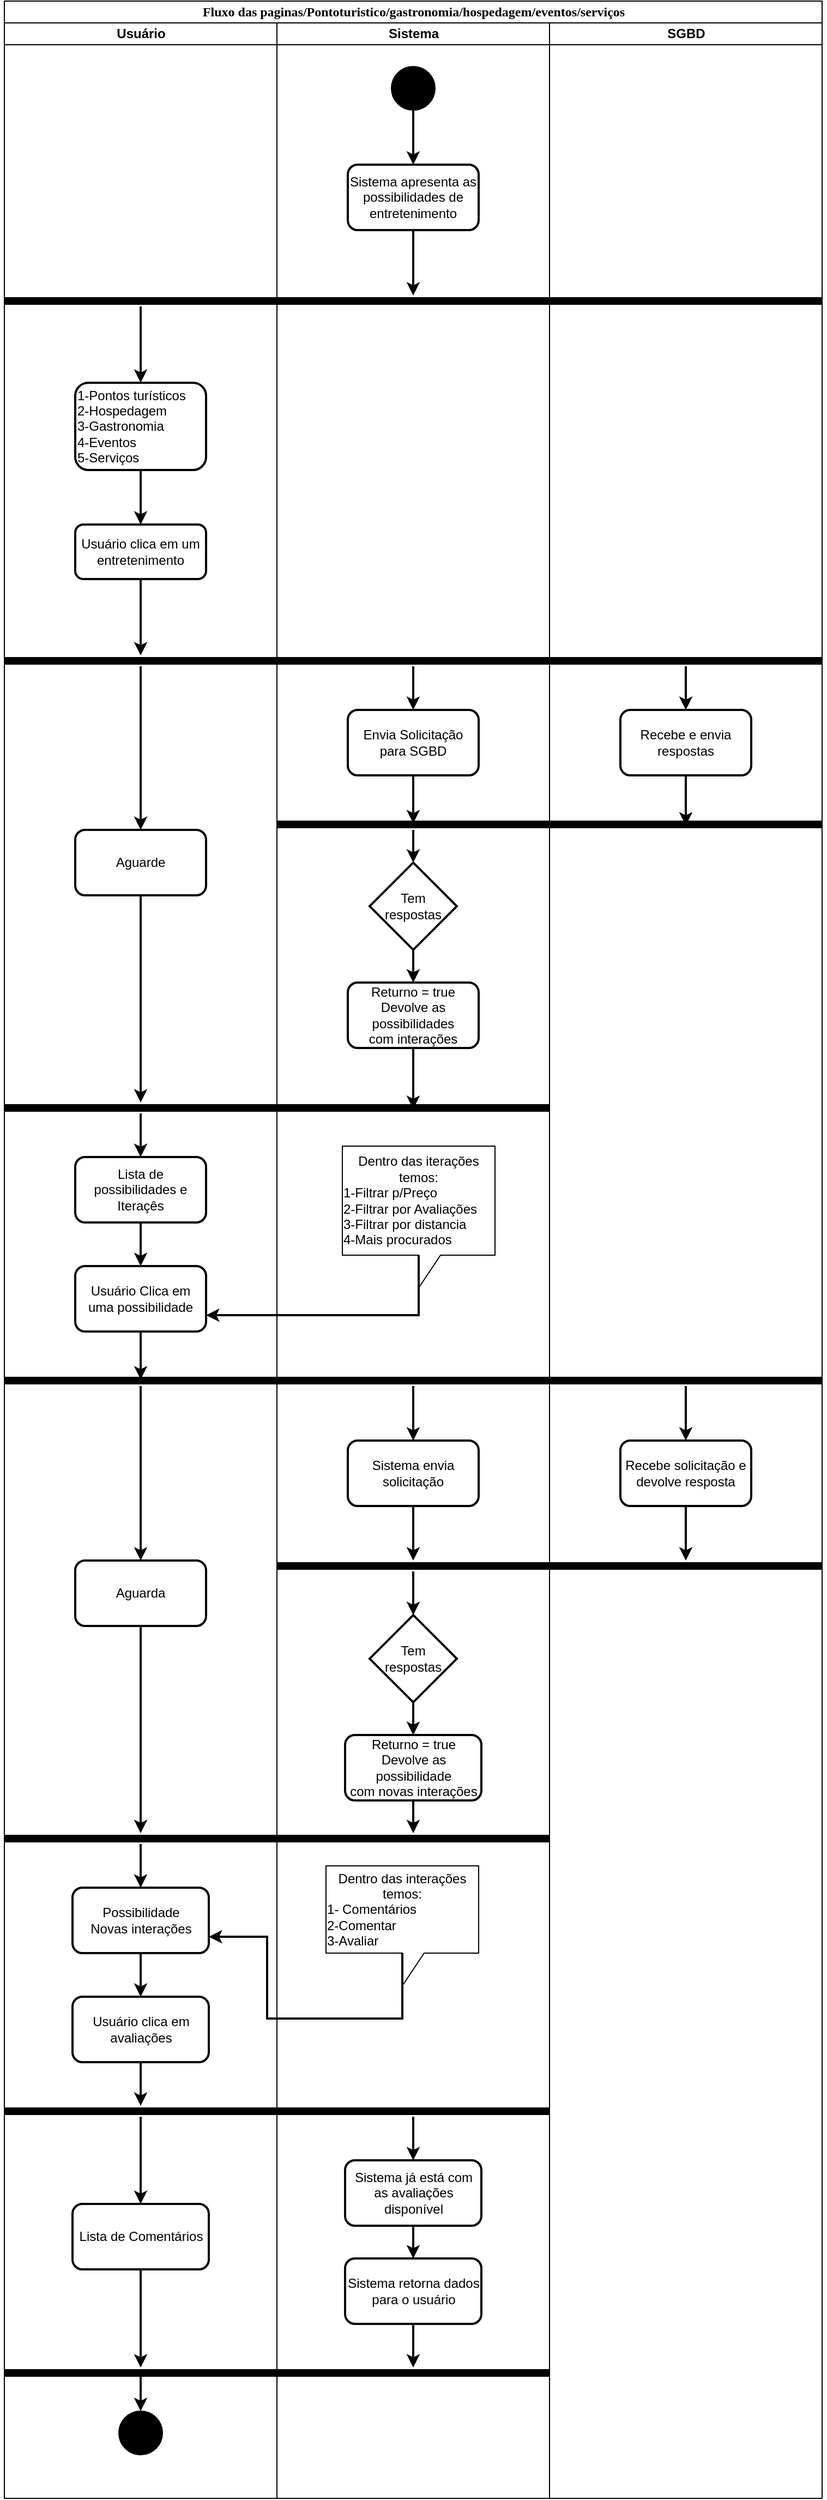 <mxfile version="14.7.7" type="device"><diagram id="mfGnoWccHOvbhcRQfqQH" name="Page-1"><mxGraphModel dx="1422" dy="745" grid="1" gridSize="10" guides="1" tooltips="1" connect="1" arrows="1" fold="1" page="1" pageScale="1" pageWidth="1654" pageHeight="2336" math="0" shadow="0"><root><mxCell id="0"/><mxCell id="1" parent="0"/><mxCell id="cvMevC-8TXBIq3n-Gi7U-1" value="Fluxo das paginas/Pontoturistico/gastronomia/hospedagem/eventos/serviços" style="swimlane;html=1;childLayout=stackLayout;startSize=20;rounded=0;shadow=0;comic=0;labelBackgroundColor=none;strokeWidth=1;fontFamily=Verdana;fontSize=12;align=center;" vertex="1" parent="1"><mxGeometry x="40" y="20" width="750" height="2290" as="geometry"/></mxCell><mxCell id="cvMevC-8TXBIq3n-Gi7U-2" value="Usuário" style="swimlane;html=1;startSize=20;" vertex="1" parent="cvMevC-8TXBIq3n-Gi7U-1"><mxGeometry y="20" width="250" height="2270" as="geometry"/></mxCell><mxCell id="cvMevC-8TXBIq3n-Gi7U-3" value="" style="line;strokeWidth=7;html=1;" vertex="1" parent="cvMevC-8TXBIq3n-Gi7U-2"><mxGeometry y="250" width="250" height="10" as="geometry"/></mxCell><mxCell id="cvMevC-8TXBIq3n-Gi7U-4" style="edgeStyle=orthogonalEdgeStyle;rounded=0;orthogonalLoop=1;jettySize=auto;html=1;entryX=0.5;entryY=0;entryDx=0;entryDy=0;strokeWidth=2;" edge="1" parent="cvMevC-8TXBIq3n-Gi7U-2" source="cvMevC-8TXBIq3n-Gi7U-5" target="cvMevC-8TXBIq3n-Gi7U-10"><mxGeometry relative="1" as="geometry"/></mxCell><mxCell id="cvMevC-8TXBIq3n-Gi7U-5" value="" style="line;strokeWidth=7;html=1;" vertex="1" parent="cvMevC-8TXBIq3n-Gi7U-2"><mxGeometry y="580" width="250" height="10" as="geometry"/></mxCell><mxCell id="cvMevC-8TXBIq3n-Gi7U-63" style="edgeStyle=orthogonalEdgeStyle;rounded=0;orthogonalLoop=1;jettySize=auto;html=1;entryX=0.5;entryY=0;entryDx=0;entryDy=0;strokeWidth=2;" edge="1" parent="cvMevC-8TXBIq3n-Gi7U-2" source="cvMevC-8TXBIq3n-Gi7U-8" target="cvMevC-8TXBIq3n-Gi7U-62"><mxGeometry relative="1" as="geometry"/></mxCell><mxCell id="cvMevC-8TXBIq3n-Gi7U-8" value="1-Pontos turísticos&lt;br&gt;2-Hospedagem&lt;br&gt;3-Gastronomia&lt;br&gt;4-Eventos&lt;br&gt;5-Serviços" style="rounded=1;whiteSpace=wrap;html=1;strokeWidth=2;align=left;" vertex="1" parent="cvMevC-8TXBIq3n-Gi7U-2"><mxGeometry x="65" y="330" width="120" height="80" as="geometry"/></mxCell><mxCell id="cvMevC-8TXBIq3n-Gi7U-9" style="edgeStyle=orthogonalEdgeStyle;rounded=0;orthogonalLoop=1;jettySize=auto;html=1;strokeColor=#000000;strokeWidth=2;entryX=0.5;entryY=0;entryDx=0;entryDy=0;" edge="1" parent="cvMevC-8TXBIq3n-Gi7U-2" source="cvMevC-8TXBIq3n-Gi7U-3" target="cvMevC-8TXBIq3n-Gi7U-8"><mxGeometry relative="1" as="geometry"><mxPoint x="125" y="310" as="targetPoint"/></mxGeometry></mxCell><mxCell id="cvMevC-8TXBIq3n-Gi7U-10" value="Aguarde" style="rounded=1;whiteSpace=wrap;html=1;strokeWidth=2;" vertex="1" parent="cvMevC-8TXBIq3n-Gi7U-2"><mxGeometry x="65" y="740" width="120" height="60" as="geometry"/></mxCell><mxCell id="cvMevC-8TXBIq3n-Gi7U-11" value="Lista de possibilidades e Iteraçês" style="rounded=1;whiteSpace=wrap;html=1;strokeWidth=2;" vertex="1" parent="cvMevC-8TXBIq3n-Gi7U-2"><mxGeometry x="65" y="1040" width="120" height="60" as="geometry"/></mxCell><mxCell id="cvMevC-8TXBIq3n-Gi7U-42" value="Usuário Clica em uma possibilidade" style="rounded=1;whiteSpace=wrap;html=1;strokeWidth=2;" vertex="1" parent="cvMevC-8TXBIq3n-Gi7U-2"><mxGeometry x="65" y="1140" width="120" height="60" as="geometry"/></mxCell><mxCell id="cvMevC-8TXBIq3n-Gi7U-39" style="edgeStyle=orthogonalEdgeStyle;rounded=0;orthogonalLoop=1;jettySize=auto;html=1;strokeWidth=2;entryX=0.5;entryY=0;entryDx=0;entryDy=0;" edge="1" parent="cvMevC-8TXBIq3n-Gi7U-2" source="cvMevC-8TXBIq3n-Gi7U-11" target="cvMevC-8TXBIq3n-Gi7U-42"><mxGeometry relative="1" as="geometry"><mxPoint x="125" y="1130" as="targetPoint"/></mxGeometry></mxCell><mxCell id="cvMevC-8TXBIq3n-Gi7U-56" value="Aguarda" style="rounded=1;whiteSpace=wrap;html=1;strokeWidth=2;" vertex="1" parent="cvMevC-8TXBIq3n-Gi7U-2"><mxGeometry x="65" y="1410" width="120" height="60" as="geometry"/></mxCell><mxCell id="cvMevC-8TXBIq3n-Gi7U-62" value="Usuário clica em um entretenimento" style="rounded=1;whiteSpace=wrap;html=1;strokeWidth=2;align=center;" vertex="1" parent="cvMevC-8TXBIq3n-Gi7U-2"><mxGeometry x="65" y="460" width="120" height="50" as="geometry"/></mxCell><mxCell id="cvMevC-8TXBIq3n-Gi7U-76" style="edgeStyle=orthogonalEdgeStyle;rounded=0;orthogonalLoop=1;jettySize=auto;html=1;entryX=0.5;entryY=0;entryDx=0;entryDy=0;strokeWidth=2;" edge="1" parent="cvMevC-8TXBIq3n-Gi7U-2" source="cvMevC-8TXBIq3n-Gi7U-72" target="cvMevC-8TXBIq3n-Gi7U-75"><mxGeometry relative="1" as="geometry"/></mxCell><mxCell id="cvMevC-8TXBIq3n-Gi7U-72" value="Possibilidade&lt;br&gt;Novas interações" style="rounded=1;whiteSpace=wrap;html=1;strokeWidth=2;" vertex="1" parent="cvMevC-8TXBIq3n-Gi7U-2"><mxGeometry x="62.5" y="1710" width="125" height="60" as="geometry"/></mxCell><mxCell id="cvMevC-8TXBIq3n-Gi7U-75" value="Usuário clica em avaliações" style="rounded=1;whiteSpace=wrap;html=1;strokeWidth=2;" vertex="1" parent="cvMevC-8TXBIq3n-Gi7U-2"><mxGeometry x="62.5" y="1810" width="125" height="60" as="geometry"/></mxCell><mxCell id="cvMevC-8TXBIq3n-Gi7U-77" style="edgeStyle=orthogonalEdgeStyle;rounded=0;orthogonalLoop=1;jettySize=auto;html=1;exitX=0.5;exitY=1;exitDx=0;exitDy=0;strokeWidth=2;" edge="1" parent="cvMevC-8TXBIq3n-Gi7U-2" source="cvMevC-8TXBIq3n-Gi7U-75" target="cvMevC-8TXBIq3n-Gi7U-75"><mxGeometry relative="1" as="geometry"/></mxCell><mxCell id="cvMevC-8TXBIq3n-Gi7U-92" value="Lista de Comentários" style="rounded=1;whiteSpace=wrap;html=1;strokeWidth=2;" vertex="1" parent="cvMevC-8TXBIq3n-Gi7U-2"><mxGeometry x="62.5" y="2000" width="125" height="60" as="geometry"/></mxCell><mxCell id="cvMevC-8TXBIq3n-Gi7U-97" value="" style="ellipse;whiteSpace=wrap;html=1;rounded=0;shadow=0;comic=0;labelBackgroundColor=none;strokeWidth=1;fillColor=#000000;fontFamily=Verdana;fontSize=12;align=center;" vertex="1" parent="cvMevC-8TXBIq3n-Gi7U-2"><mxGeometry x="105" y="2190" width="40" height="40" as="geometry"/></mxCell><mxCell id="cvMevC-8TXBIq3n-Gi7U-12" value="Sistema" style="swimlane;html=1;startSize=20;" vertex="1" parent="cvMevC-8TXBIq3n-Gi7U-1"><mxGeometry x="250" y="20" width="250" height="2270" as="geometry"/></mxCell><mxCell id="cvMevC-8TXBIq3n-Gi7U-13" style="edgeStyle=orthogonalEdgeStyle;rounded=0;orthogonalLoop=1;jettySize=auto;html=1;entryX=0.5;entryY=0;entryDx=0;entryDy=0;strokeWidth=2;" edge="1" parent="cvMevC-8TXBIq3n-Gi7U-12" source="cvMevC-8TXBIq3n-Gi7U-14" target="cvMevC-8TXBIq3n-Gi7U-20"><mxGeometry relative="1" as="geometry"/></mxCell><mxCell id="cvMevC-8TXBIq3n-Gi7U-14" value="" style="line;strokeWidth=7;html=1;" vertex="1" parent="cvMevC-8TXBIq3n-Gi7U-12"><mxGeometry y="730" width="250" height="10" as="geometry"/></mxCell><mxCell id="cvMevC-8TXBIq3n-Gi7U-15" style="edgeStyle=orthogonalEdgeStyle;rounded=0;orthogonalLoop=1;jettySize=auto;html=1;entryX=0.5;entryY=0;entryDx=0;entryDy=0;strokeWidth=2;" edge="1" parent="cvMevC-8TXBIq3n-Gi7U-12" source="cvMevC-8TXBIq3n-Gi7U-16" target="cvMevC-8TXBIq3n-Gi7U-17"><mxGeometry relative="1" as="geometry"/></mxCell><mxCell id="cvMevC-8TXBIq3n-Gi7U-16" value="" style="ellipse;whiteSpace=wrap;html=1;rounded=0;shadow=0;comic=0;labelBackgroundColor=none;strokeWidth=1;fillColor=#000000;fontFamily=Verdana;fontSize=12;align=center;" vertex="1" parent="cvMevC-8TXBIq3n-Gi7U-12"><mxGeometry x="105" y="40" width="40" height="40" as="geometry"/></mxCell><mxCell id="cvMevC-8TXBIq3n-Gi7U-17" value="Sistema apresenta as possibilidades de entretenimento" style="rounded=1;whiteSpace=wrap;html=1;strokeWidth=2;" vertex="1" parent="cvMevC-8TXBIq3n-Gi7U-12"><mxGeometry x="65" y="130" width="120" height="60" as="geometry"/></mxCell><mxCell id="cvMevC-8TXBIq3n-Gi7U-18" style="edgeStyle=orthogonalEdgeStyle;rounded=0;orthogonalLoop=1;jettySize=auto;html=1;entryX=0.5;entryY=0.4;entryDx=0;entryDy=0;entryPerimeter=0;strokeWidth=2;" edge="1" parent="cvMevC-8TXBIq3n-Gi7U-12" source="cvMevC-8TXBIq3n-Gi7U-19" target="cvMevC-8TXBIq3n-Gi7U-14"><mxGeometry relative="1" as="geometry"/></mxCell><mxCell id="cvMevC-8TXBIq3n-Gi7U-19" value="Envia Solicitação para SGBD" style="rounded=1;whiteSpace=wrap;html=1;strokeWidth=2;" vertex="1" parent="cvMevC-8TXBIq3n-Gi7U-12"><mxGeometry x="65" y="630" width="120" height="60" as="geometry"/></mxCell><mxCell id="cvMevC-8TXBIq3n-Gi7U-20" value="Tem respostas" style="rhombus;whiteSpace=wrap;html=1;strokeWidth=2;" vertex="1" parent="cvMevC-8TXBIq3n-Gi7U-12"><mxGeometry x="85" y="770" width="80" height="80" as="geometry"/></mxCell><mxCell id="cvMevC-8TXBIq3n-Gi7U-21" value="Returno = true&lt;br&gt;Devolve as possibilidades&lt;br&gt;com interações" style="rounded=1;whiteSpace=wrap;html=1;strokeWidth=2;" vertex="1" parent="cvMevC-8TXBIq3n-Gi7U-12"><mxGeometry x="65" y="880" width="120" height="60" as="geometry"/></mxCell><mxCell id="cvMevC-8TXBIq3n-Gi7U-47" value="Sistema envia solicitação" style="rounded=1;whiteSpace=wrap;html=1;strokeWidth=2;" vertex="1" parent="cvMevC-8TXBIq3n-Gi7U-12"><mxGeometry x="65" y="1300" width="120" height="60" as="geometry"/></mxCell><mxCell id="cvMevC-8TXBIq3n-Gi7U-61" style="edgeStyle=orthogonalEdgeStyle;rounded=0;orthogonalLoop=1;jettySize=auto;html=1;entryX=0.5;entryY=0;entryDx=0;entryDy=0;strokeWidth=2;" edge="1" parent="cvMevC-8TXBIq3n-Gi7U-12" source="cvMevC-8TXBIq3n-Gi7U-58" target="cvMevC-8TXBIq3n-Gi7U-59"><mxGeometry relative="1" as="geometry"/></mxCell><mxCell id="cvMevC-8TXBIq3n-Gi7U-58" value="Tem respostas" style="rhombus;whiteSpace=wrap;html=1;strokeWidth=2;" vertex="1" parent="cvMevC-8TXBIq3n-Gi7U-12"><mxGeometry x="85" y="1460" width="80" height="80" as="geometry"/></mxCell><mxCell id="cvMevC-8TXBIq3n-Gi7U-71" style="edgeStyle=orthogonalEdgeStyle;rounded=0;orthogonalLoop=1;jettySize=auto;html=1;strokeWidth=2;" edge="1" parent="cvMevC-8TXBIq3n-Gi7U-12" source="cvMevC-8TXBIq3n-Gi7U-59" target="cvMevC-8TXBIq3n-Gi7U-67"><mxGeometry relative="1" as="geometry"/></mxCell><mxCell id="cvMevC-8TXBIq3n-Gi7U-59" value="Returno = true&lt;br&gt;Devolve as possibilidade&lt;br&gt;com novas interações" style="rounded=1;whiteSpace=wrap;html=1;strokeWidth=2;" vertex="1" parent="cvMevC-8TXBIq3n-Gi7U-12"><mxGeometry x="62.5" y="1570" width="125" height="60" as="geometry"/></mxCell><mxCell id="cvMevC-8TXBIq3n-Gi7U-65" value="&lt;div&gt;&lt;span&gt;Dentro das iterações temos:&lt;/span&gt;&lt;/div&gt;&lt;div style=&quot;text-align: left&quot;&gt;&lt;span&gt;1-Filtrar p/Preço&lt;/span&gt;&lt;/div&gt;&lt;div style=&quot;text-align: left&quot;&gt;&lt;span&gt;2-Filtrar por Avaliações&lt;/span&gt;&lt;/div&gt;&lt;div style=&quot;text-align: left&quot;&gt;&lt;span&gt;3-Filtrar por distancia&lt;/span&gt;&lt;/div&gt;&lt;div style=&quot;text-align: left&quot;&gt;&lt;span&gt;4-Mais procurados&lt;/span&gt;&lt;/div&gt;" style="shape=callout;whiteSpace=wrap;html=1;perimeter=calloutPerimeter;" vertex="1" parent="cvMevC-8TXBIq3n-Gi7U-12"><mxGeometry x="60" y="1030" width="140" height="130" as="geometry"/></mxCell><mxCell id="cvMevC-8TXBIq3n-Gi7U-67" value="" style="line;strokeWidth=7;html=1;" vertex="1" parent="cvMevC-8TXBIq3n-Gi7U-12"><mxGeometry y="1660" width="250" height="10" as="geometry"/></mxCell><mxCell id="cvMevC-8TXBIq3n-Gi7U-84" style="edgeStyle=orthogonalEdgeStyle;rounded=0;orthogonalLoop=1;jettySize=auto;html=1;entryX=0.5;entryY=0;entryDx=0;entryDy=0;strokeWidth=2;" edge="1" parent="cvMevC-8TXBIq3n-Gi7U-12" source="cvMevC-8TXBIq3n-Gi7U-81" target="cvMevC-8TXBIq3n-Gi7U-82"><mxGeometry relative="1" as="geometry"/></mxCell><mxCell id="cvMevC-8TXBIq3n-Gi7U-81" value="Sistema já está com as avaliações disponível" style="rounded=1;whiteSpace=wrap;html=1;strokeWidth=2;" vertex="1" parent="cvMevC-8TXBIq3n-Gi7U-12"><mxGeometry x="62.5" y="1960" width="125" height="60" as="geometry"/></mxCell><mxCell id="cvMevC-8TXBIq3n-Gi7U-82" value="Sistema retorna dados para o usuário" style="rounded=1;whiteSpace=wrap;html=1;strokeWidth=2;" vertex="1" parent="cvMevC-8TXBIq3n-Gi7U-12"><mxGeometry x="62.5" y="2050" width="125" height="60" as="geometry"/></mxCell><mxCell id="cvMevC-8TXBIq3n-Gi7U-85" value="Dentro das interações temos:&lt;br&gt;&lt;div style=&quot;text-align: left&quot;&gt;&lt;span&gt;1- Comentários&lt;/span&gt;&lt;/div&gt;&lt;div style=&quot;text-align: left&quot;&gt;&lt;span&gt;2-Comentar&lt;/span&gt;&lt;/div&gt;&lt;div style=&quot;text-align: left&quot;&gt;&lt;span&gt;3-Avaliar&lt;/span&gt;&lt;/div&gt;" style="shape=callout;whiteSpace=wrap;html=1;perimeter=calloutPerimeter;" vertex="1" parent="cvMevC-8TXBIq3n-Gi7U-12"><mxGeometry x="45" y="1690" width="140" height="110" as="geometry"/></mxCell><mxCell id="cvMevC-8TXBIq3n-Gi7U-22" value="SGBD" style="swimlane;html=1;startSize=20;" vertex="1" parent="cvMevC-8TXBIq3n-Gi7U-1"><mxGeometry x="500" y="20" width="250" height="2270" as="geometry"/></mxCell><mxCell id="cvMevC-8TXBIq3n-Gi7U-23" value="" style="line;strokeWidth=7;html=1;" vertex="1" parent="cvMevC-8TXBIq3n-Gi7U-22"><mxGeometry y="250" width="250" height="10" as="geometry"/></mxCell><mxCell id="cvMevC-8TXBIq3n-Gi7U-24" style="edgeStyle=orthogonalEdgeStyle;rounded=0;orthogonalLoop=1;jettySize=auto;html=1;entryX=0.5;entryY=0;entryDx=0;entryDy=0;strokeWidth=2;" edge="1" parent="cvMevC-8TXBIq3n-Gi7U-22" source="cvMevC-8TXBIq3n-Gi7U-25" target="cvMevC-8TXBIq3n-Gi7U-26"><mxGeometry relative="1" as="geometry"/></mxCell><mxCell id="cvMevC-8TXBIq3n-Gi7U-25" value="" style="line;strokeWidth=7;html=1;" vertex="1" parent="cvMevC-8TXBIq3n-Gi7U-22"><mxGeometry y="580" width="250" height="10" as="geometry"/></mxCell><mxCell id="cvMevC-8TXBIq3n-Gi7U-26" value="Recebe e envia respostas" style="rounded=1;whiteSpace=wrap;html=1;strokeWidth=2;" vertex="1" parent="cvMevC-8TXBIq3n-Gi7U-22"><mxGeometry x="65" y="630" width="120" height="60" as="geometry"/></mxCell><mxCell id="cvMevC-8TXBIq3n-Gi7U-51" style="edgeStyle=orthogonalEdgeStyle;rounded=0;orthogonalLoop=1;jettySize=auto;html=1;entryX=0.5;entryY=0;entryDx=0;entryDy=0;strokeWidth=2;" edge="1" parent="cvMevC-8TXBIq3n-Gi7U-22" source="cvMevC-8TXBIq3n-Gi7U-49" target="cvMevC-8TXBIq3n-Gi7U-50"><mxGeometry relative="1" as="geometry"/></mxCell><mxCell id="cvMevC-8TXBIq3n-Gi7U-49" value="" style="line;strokeWidth=7;html=1;" vertex="1" parent="cvMevC-8TXBIq3n-Gi7U-22"><mxGeometry y="1240" width="250" height="10" as="geometry"/></mxCell><mxCell id="cvMevC-8TXBIq3n-Gi7U-50" value="Recebe solicitação e devolve resposta" style="rounded=1;whiteSpace=wrap;html=1;strokeWidth=2;" vertex="1" parent="cvMevC-8TXBIq3n-Gi7U-22"><mxGeometry x="65" y="1300" width="120" height="60" as="geometry"/></mxCell><mxCell id="cvMevC-8TXBIq3n-Gi7U-66" style="edgeStyle=orthogonalEdgeStyle;rounded=0;orthogonalLoop=1;jettySize=auto;html=1;entryX=1;entryY=0.75;entryDx=0;entryDy=0;strokeWidth=2;" edge="1" parent="cvMevC-8TXBIq3n-Gi7U-1" source="cvMevC-8TXBIq3n-Gi7U-65" target="cvMevC-8TXBIq3n-Gi7U-42"><mxGeometry relative="1" as="geometry"><Array as="points"><mxPoint x="380" y="1205"/></Array></mxGeometry></mxCell><mxCell id="cvMevC-8TXBIq3n-Gi7U-88" style="edgeStyle=orthogonalEdgeStyle;rounded=0;orthogonalLoop=1;jettySize=auto;html=1;entryX=1;entryY=0.75;entryDx=0;entryDy=0;strokeWidth=2;" edge="1" parent="cvMevC-8TXBIq3n-Gi7U-1" source="cvMevC-8TXBIq3n-Gi7U-85" target="cvMevC-8TXBIq3n-Gi7U-72"><mxGeometry relative="1" as="geometry"><Array as="points"><mxPoint x="365" y="1850"/><mxPoint x="241" y="1850"/><mxPoint x="241" y="1775"/></Array></mxGeometry></mxCell><mxCell id="cvMevC-8TXBIq3n-Gi7U-27" value="" style="line;strokeWidth=7;html=1;" vertex="1" parent="1"><mxGeometry x="290" y="290" width="250" height="10" as="geometry"/></mxCell><mxCell id="cvMevC-8TXBIq3n-Gi7U-28" style="edgeStyle=orthogonalEdgeStyle;rounded=0;orthogonalLoop=1;jettySize=auto;html=1;strokeWidth=2;entryX=0.5;entryY=0;entryDx=0;entryDy=0;" edge="1" parent="1" source="cvMevC-8TXBIq3n-Gi7U-29" target="cvMevC-8TXBIq3n-Gi7U-19"><mxGeometry relative="1" as="geometry"><mxPoint x="415" y="660" as="targetPoint"/></mxGeometry></mxCell><mxCell id="cvMevC-8TXBIq3n-Gi7U-29" value="" style="line;strokeWidth=7;html=1;" vertex="1" parent="1"><mxGeometry x="290" y="620" width="250" height="10" as="geometry"/></mxCell><mxCell id="cvMevC-8TXBIq3n-Gi7U-30" style="edgeStyle=orthogonalEdgeStyle;rounded=0;orthogonalLoop=1;jettySize=auto;html=1;strokeWidth=2;" edge="1" parent="1" source="cvMevC-8TXBIq3n-Gi7U-17" target="cvMevC-8TXBIq3n-Gi7U-27"><mxGeometry relative="1" as="geometry"/></mxCell><mxCell id="cvMevC-8TXBIq3n-Gi7U-31" style="edgeStyle=orthogonalEdgeStyle;rounded=0;orthogonalLoop=1;jettySize=auto;html=1;strokeWidth=2;" edge="1" parent="1" source="cvMevC-8TXBIq3n-Gi7U-20"><mxGeometry relative="1" as="geometry"><mxPoint x="415" y="920" as="targetPoint"/></mxGeometry></mxCell><mxCell id="cvMevC-8TXBIq3n-Gi7U-32" style="edgeStyle=orthogonalEdgeStyle;rounded=0;orthogonalLoop=1;jettySize=auto;html=1;strokeWidth=2;" edge="1" parent="1" source="cvMevC-8TXBIq3n-Gi7U-10"><mxGeometry relative="1" as="geometry"><mxPoint x="165" y="1030" as="targetPoint"/></mxGeometry></mxCell><mxCell id="cvMevC-8TXBIq3n-Gi7U-33" value="" style="line;strokeWidth=7;html=1;" vertex="1" parent="1"><mxGeometry x="290" y="1030" width="250" height="10" as="geometry"/></mxCell><mxCell id="cvMevC-8TXBIq3n-Gi7U-34" style="edgeStyle=orthogonalEdgeStyle;rounded=0;orthogonalLoop=1;jettySize=auto;html=1;entryX=0.5;entryY=0;entryDx=0;entryDy=0;strokeWidth=2;" edge="1" parent="1" source="cvMevC-8TXBIq3n-Gi7U-35" target="cvMevC-8TXBIq3n-Gi7U-11"><mxGeometry relative="1" as="geometry"/></mxCell><mxCell id="cvMevC-8TXBIq3n-Gi7U-35" value="" style="line;strokeWidth=7;html=1;" vertex="1" parent="1"><mxGeometry x="40" y="1030" width="250" height="10" as="geometry"/></mxCell><mxCell id="cvMevC-8TXBIq3n-Gi7U-36" style="edgeStyle=orthogonalEdgeStyle;rounded=0;orthogonalLoop=1;jettySize=auto;html=1;entryX=0.5;entryY=0.6;entryDx=0;entryDy=0;entryPerimeter=0;strokeWidth=2;" edge="1" parent="1" source="cvMevC-8TXBIq3n-Gi7U-21" target="cvMevC-8TXBIq3n-Gi7U-33"><mxGeometry relative="1" as="geometry"/></mxCell><mxCell id="cvMevC-8TXBIq3n-Gi7U-40" value="" style="line;strokeWidth=7;html=1;" vertex="1" parent="1"><mxGeometry x="540" y="770" width="250" height="10" as="geometry"/></mxCell><mxCell id="cvMevC-8TXBIq3n-Gi7U-41" style="edgeStyle=orthogonalEdgeStyle;rounded=0;orthogonalLoop=1;jettySize=auto;html=1;entryX=0.5;entryY=0.6;entryDx=0;entryDy=0;entryPerimeter=0;strokeWidth=2;" edge="1" parent="1" source="cvMevC-8TXBIq3n-Gi7U-26" target="cvMevC-8TXBIq3n-Gi7U-40"><mxGeometry relative="1" as="geometry"/></mxCell><mxCell id="cvMevC-8TXBIq3n-Gi7U-48" style="edgeStyle=orthogonalEdgeStyle;rounded=0;orthogonalLoop=1;jettySize=auto;html=1;entryX=0.5;entryY=0;entryDx=0;entryDy=0;strokeWidth=2;" edge="1" parent="1" source="cvMevC-8TXBIq3n-Gi7U-43" target="cvMevC-8TXBIq3n-Gi7U-47"><mxGeometry relative="1" as="geometry"/></mxCell><mxCell id="cvMevC-8TXBIq3n-Gi7U-43" value="" style="line;strokeWidth=7;html=1;" vertex="1" parent="1"><mxGeometry x="290" y="1280" width="250" height="10" as="geometry"/></mxCell><mxCell id="cvMevC-8TXBIq3n-Gi7U-57" style="edgeStyle=orthogonalEdgeStyle;rounded=0;orthogonalLoop=1;jettySize=auto;html=1;entryX=0.5;entryY=0;entryDx=0;entryDy=0;strokeWidth=2;" edge="1" parent="1" source="cvMevC-8TXBIq3n-Gi7U-44" target="cvMevC-8TXBIq3n-Gi7U-56"><mxGeometry relative="1" as="geometry"/></mxCell><mxCell id="cvMevC-8TXBIq3n-Gi7U-44" value="" style="line;strokeWidth=7;html=1;" vertex="1" parent="1"><mxGeometry x="40" y="1280" width="250" height="10" as="geometry"/></mxCell><mxCell id="cvMevC-8TXBIq3n-Gi7U-45" style="edgeStyle=orthogonalEdgeStyle;rounded=0;orthogonalLoop=1;jettySize=auto;html=1;entryX=0.5;entryY=0.4;entryDx=0;entryDy=0;entryPerimeter=0;strokeWidth=2;" edge="1" parent="1" source="cvMevC-8TXBIq3n-Gi7U-42" target="cvMevC-8TXBIq3n-Gi7U-44"><mxGeometry relative="1" as="geometry"/></mxCell><mxCell id="cvMevC-8TXBIq3n-Gi7U-52" value="" style="line;strokeWidth=7;html=1;" vertex="1" parent="1"><mxGeometry x="540" y="1450" width="250" height="10" as="geometry"/></mxCell><mxCell id="cvMevC-8TXBIq3n-Gi7U-60" style="edgeStyle=orthogonalEdgeStyle;rounded=0;orthogonalLoop=1;jettySize=auto;html=1;entryX=0.5;entryY=0;entryDx=0;entryDy=0;strokeWidth=2;" edge="1" parent="1" source="cvMevC-8TXBIq3n-Gi7U-53" target="cvMevC-8TXBIq3n-Gi7U-58"><mxGeometry relative="1" as="geometry"/></mxCell><mxCell id="cvMevC-8TXBIq3n-Gi7U-53" value="" style="line;strokeWidth=7;html=1;" vertex="1" parent="1"><mxGeometry x="290" y="1450" width="250" height="10" as="geometry"/></mxCell><mxCell id="cvMevC-8TXBIq3n-Gi7U-54" style="edgeStyle=orthogonalEdgeStyle;rounded=0;orthogonalLoop=1;jettySize=auto;html=1;strokeWidth=2;" edge="1" parent="1" source="cvMevC-8TXBIq3n-Gi7U-50"><mxGeometry relative="1" as="geometry"><mxPoint x="665" y="1450" as="targetPoint"/></mxGeometry></mxCell><mxCell id="cvMevC-8TXBIq3n-Gi7U-55" style="edgeStyle=orthogonalEdgeStyle;rounded=0;orthogonalLoop=1;jettySize=auto;html=1;strokeWidth=2;" edge="1" parent="1" source="cvMevC-8TXBIq3n-Gi7U-47" target="cvMevC-8TXBIq3n-Gi7U-53"><mxGeometry relative="1" as="geometry"/></mxCell><mxCell id="cvMevC-8TXBIq3n-Gi7U-64" style="edgeStyle=orthogonalEdgeStyle;rounded=0;orthogonalLoop=1;jettySize=auto;html=1;strokeWidth=2;" edge="1" parent="1" source="cvMevC-8TXBIq3n-Gi7U-62"><mxGeometry relative="1" as="geometry"><mxPoint x="165" y="620" as="targetPoint"/></mxGeometry></mxCell><mxCell id="cvMevC-8TXBIq3n-Gi7U-73" style="edgeStyle=orthogonalEdgeStyle;rounded=0;orthogonalLoop=1;jettySize=auto;html=1;strokeWidth=2;" edge="1" parent="1" source="cvMevC-8TXBIq3n-Gi7U-68" target="cvMevC-8TXBIq3n-Gi7U-72"><mxGeometry relative="1" as="geometry"/></mxCell><mxCell id="cvMevC-8TXBIq3n-Gi7U-68" value="" style="line;strokeWidth=7;html=1;" vertex="1" parent="1"><mxGeometry x="40" y="1700" width="250" height="10" as="geometry"/></mxCell><mxCell id="cvMevC-8TXBIq3n-Gi7U-70" style="edgeStyle=orthogonalEdgeStyle;rounded=0;orthogonalLoop=1;jettySize=auto;html=1;strokeWidth=2;" edge="1" parent="1" source="cvMevC-8TXBIq3n-Gi7U-56" target="cvMevC-8TXBIq3n-Gi7U-68"><mxGeometry relative="1" as="geometry"/></mxCell><mxCell id="cvMevC-8TXBIq3n-Gi7U-78" style="edgeStyle=orthogonalEdgeStyle;rounded=0;orthogonalLoop=1;jettySize=auto;html=1;strokeWidth=2;" edge="1" parent="1" source="cvMevC-8TXBIq3n-Gi7U-75"><mxGeometry relative="1" as="geometry"><mxPoint x="165" y="1950" as="targetPoint"/></mxGeometry></mxCell><mxCell id="cvMevC-8TXBIq3n-Gi7U-93" style="edgeStyle=orthogonalEdgeStyle;rounded=0;orthogonalLoop=1;jettySize=auto;html=1;entryX=0.5;entryY=0;entryDx=0;entryDy=0;strokeWidth=2;" edge="1" parent="1" source="cvMevC-8TXBIq3n-Gi7U-79" target="cvMevC-8TXBIq3n-Gi7U-92"><mxGeometry relative="1" as="geometry"/></mxCell><mxCell id="cvMevC-8TXBIq3n-Gi7U-79" value="" style="line;strokeWidth=7;html=1;" vertex="1" parent="1"><mxGeometry x="40" y="1950" width="250" height="10" as="geometry"/></mxCell><mxCell id="cvMevC-8TXBIq3n-Gi7U-83" style="edgeStyle=orthogonalEdgeStyle;rounded=0;orthogonalLoop=1;jettySize=auto;html=1;entryX=0.5;entryY=0;entryDx=0;entryDy=0;strokeWidth=2;" edge="1" parent="1" source="cvMevC-8TXBIq3n-Gi7U-80" target="cvMevC-8TXBIq3n-Gi7U-81"><mxGeometry relative="1" as="geometry"/></mxCell><mxCell id="cvMevC-8TXBIq3n-Gi7U-80" value="" style="line;strokeWidth=7;html=1;" vertex="1" parent="1"><mxGeometry x="290" y="1950" width="250" height="10" as="geometry"/></mxCell><mxCell id="cvMevC-8TXBIq3n-Gi7U-98" style="edgeStyle=orthogonalEdgeStyle;rounded=0;orthogonalLoop=1;jettySize=auto;html=1;entryX=0.5;entryY=0;entryDx=0;entryDy=0;strokeWidth=2;exitX=0.492;exitY=0.6;exitDx=0;exitDy=0;exitPerimeter=0;" edge="1" parent="1" source="cvMevC-8TXBIq3n-Gi7U-89" target="cvMevC-8TXBIq3n-Gi7U-97"><mxGeometry relative="1" as="geometry"/></mxCell><mxCell id="cvMevC-8TXBIq3n-Gi7U-89" value="" style="line;strokeWidth=7;html=1;" vertex="1" parent="1"><mxGeometry x="40" y="2190" width="250" height="10" as="geometry"/></mxCell><mxCell id="cvMevC-8TXBIq3n-Gi7U-90" value="" style="line;strokeWidth=7;html=1;" vertex="1" parent="1"><mxGeometry x="290" y="2190" width="250" height="10" as="geometry"/></mxCell><mxCell id="cvMevC-8TXBIq3n-Gi7U-91" style="edgeStyle=orthogonalEdgeStyle;rounded=0;orthogonalLoop=1;jettySize=auto;html=1;strokeWidth=2;" edge="1" parent="1" source="cvMevC-8TXBIq3n-Gi7U-82" target="cvMevC-8TXBIq3n-Gi7U-90"><mxGeometry relative="1" as="geometry"/></mxCell><mxCell id="cvMevC-8TXBIq3n-Gi7U-94" value="" style="edgeStyle=orthogonalEdgeStyle;rounded=0;orthogonalLoop=1;jettySize=auto;html=1;strokeWidth=2;" edge="1" parent="1" source="cvMevC-8TXBIq3n-Gi7U-92" target="cvMevC-8TXBIq3n-Gi7U-89"><mxGeometry relative="1" as="geometry"/></mxCell></root></mxGraphModel></diagram></mxfile>